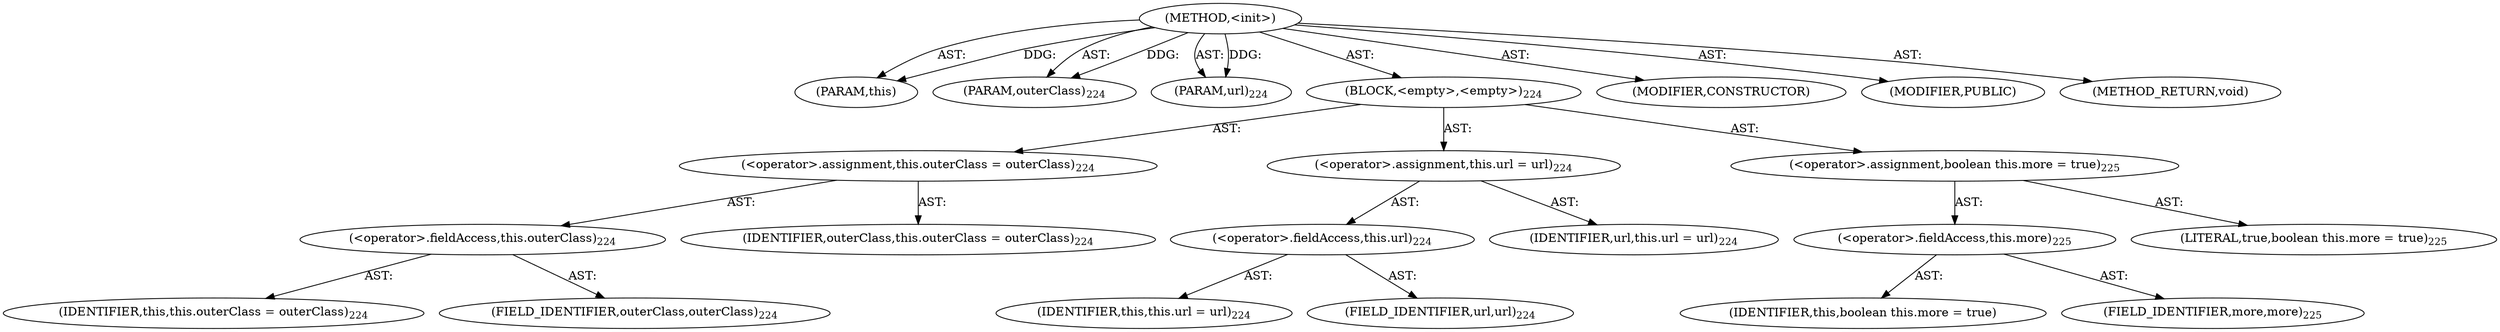 digraph "&lt;init&gt;" {  
"111669149727" [label = <(METHOD,&lt;init&gt;)> ]
"115964116997" [label = <(PARAM,this)> ]
"115964116998" [label = <(PARAM,outerClass)<SUB>224</SUB>> ]
"115964116999" [label = <(PARAM,url)<SUB>224</SUB>> ]
"25769803861" [label = <(BLOCK,&lt;empty&gt;,&lt;empty&gt;)<SUB>224</SUB>> ]
"30064771373" [label = <(&lt;operator&gt;.assignment,this.outerClass = outerClass)<SUB>224</SUB>> ]
"30064771374" [label = <(&lt;operator&gt;.fieldAccess,this.outerClass)<SUB>224</SUB>> ]
"68719476748" [label = <(IDENTIFIER,this,this.outerClass = outerClass)<SUB>224</SUB>> ]
"55834574929" [label = <(FIELD_IDENTIFIER,outerClass,outerClass)<SUB>224</SUB>> ]
"68719476749" [label = <(IDENTIFIER,outerClass,this.outerClass = outerClass)<SUB>224</SUB>> ]
"30064771375" [label = <(&lt;operator&gt;.assignment,this.url = url)<SUB>224</SUB>> ]
"30064771376" [label = <(&lt;operator&gt;.fieldAccess,this.url)<SUB>224</SUB>> ]
"68719476750" [label = <(IDENTIFIER,this,this.url = url)<SUB>224</SUB>> ]
"55834574930" [label = <(FIELD_IDENTIFIER,url,url)<SUB>224</SUB>> ]
"68719476751" [label = <(IDENTIFIER,url,this.url = url)<SUB>224</SUB>> ]
"30064771377" [label = <(&lt;operator&gt;.assignment,boolean this.more = true)<SUB>225</SUB>> ]
"30064771378" [label = <(&lt;operator&gt;.fieldAccess,this.more)<SUB>225</SUB>> ]
"68719476990" [label = <(IDENTIFIER,this,boolean this.more = true)> ]
"55834574931" [label = <(FIELD_IDENTIFIER,more,more)<SUB>225</SUB>> ]
"90194313274" [label = <(LITERAL,true,boolean this.more = true)<SUB>225</SUB>> ]
"133143986260" [label = <(MODIFIER,CONSTRUCTOR)> ]
"133143986261" [label = <(MODIFIER,PUBLIC)> ]
"128849018911" [label = <(METHOD_RETURN,void)> ]
  "111669149727" -> "115964116997"  [ label = "AST: "] 
  "111669149727" -> "115964116998"  [ label = "AST: "] 
  "111669149727" -> "115964116999"  [ label = "AST: "] 
  "111669149727" -> "25769803861"  [ label = "AST: "] 
  "111669149727" -> "133143986260"  [ label = "AST: "] 
  "111669149727" -> "133143986261"  [ label = "AST: "] 
  "111669149727" -> "128849018911"  [ label = "AST: "] 
  "25769803861" -> "30064771373"  [ label = "AST: "] 
  "25769803861" -> "30064771375"  [ label = "AST: "] 
  "25769803861" -> "30064771377"  [ label = "AST: "] 
  "30064771373" -> "30064771374"  [ label = "AST: "] 
  "30064771373" -> "68719476749"  [ label = "AST: "] 
  "30064771374" -> "68719476748"  [ label = "AST: "] 
  "30064771374" -> "55834574929"  [ label = "AST: "] 
  "30064771375" -> "30064771376"  [ label = "AST: "] 
  "30064771375" -> "68719476751"  [ label = "AST: "] 
  "30064771376" -> "68719476750"  [ label = "AST: "] 
  "30064771376" -> "55834574930"  [ label = "AST: "] 
  "30064771377" -> "30064771378"  [ label = "AST: "] 
  "30064771377" -> "90194313274"  [ label = "AST: "] 
  "30064771378" -> "68719476990"  [ label = "AST: "] 
  "30064771378" -> "55834574931"  [ label = "AST: "] 
  "111669149727" -> "115964116997"  [ label = "DDG: "] 
  "111669149727" -> "115964116998"  [ label = "DDG: "] 
  "111669149727" -> "115964116999"  [ label = "DDG: "] 
}
